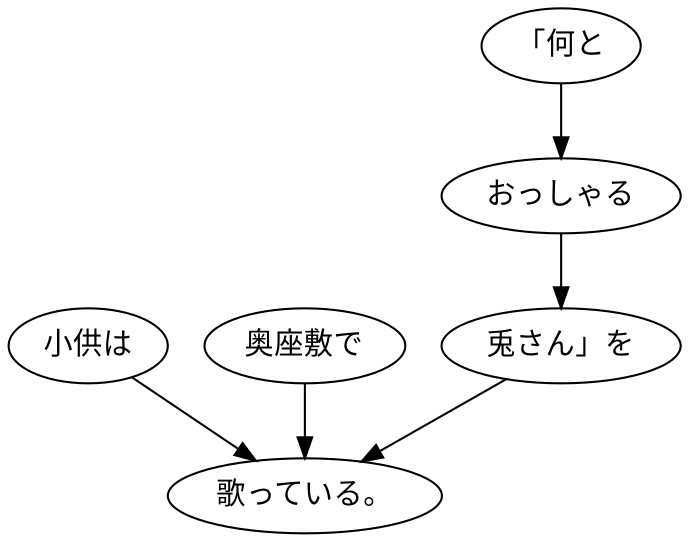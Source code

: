 digraph graph579 {
	node0 [label="小供は"];
	node1 [label="奥座敷で"];
	node2 [label="「何と"];
	node3 [label="おっしゃる"];
	node4 [label="兎さん」を"];
	node5 [label="歌っている。"];
	node0 -> node5;
	node1 -> node5;
	node2 -> node3;
	node3 -> node4;
	node4 -> node5;
}
